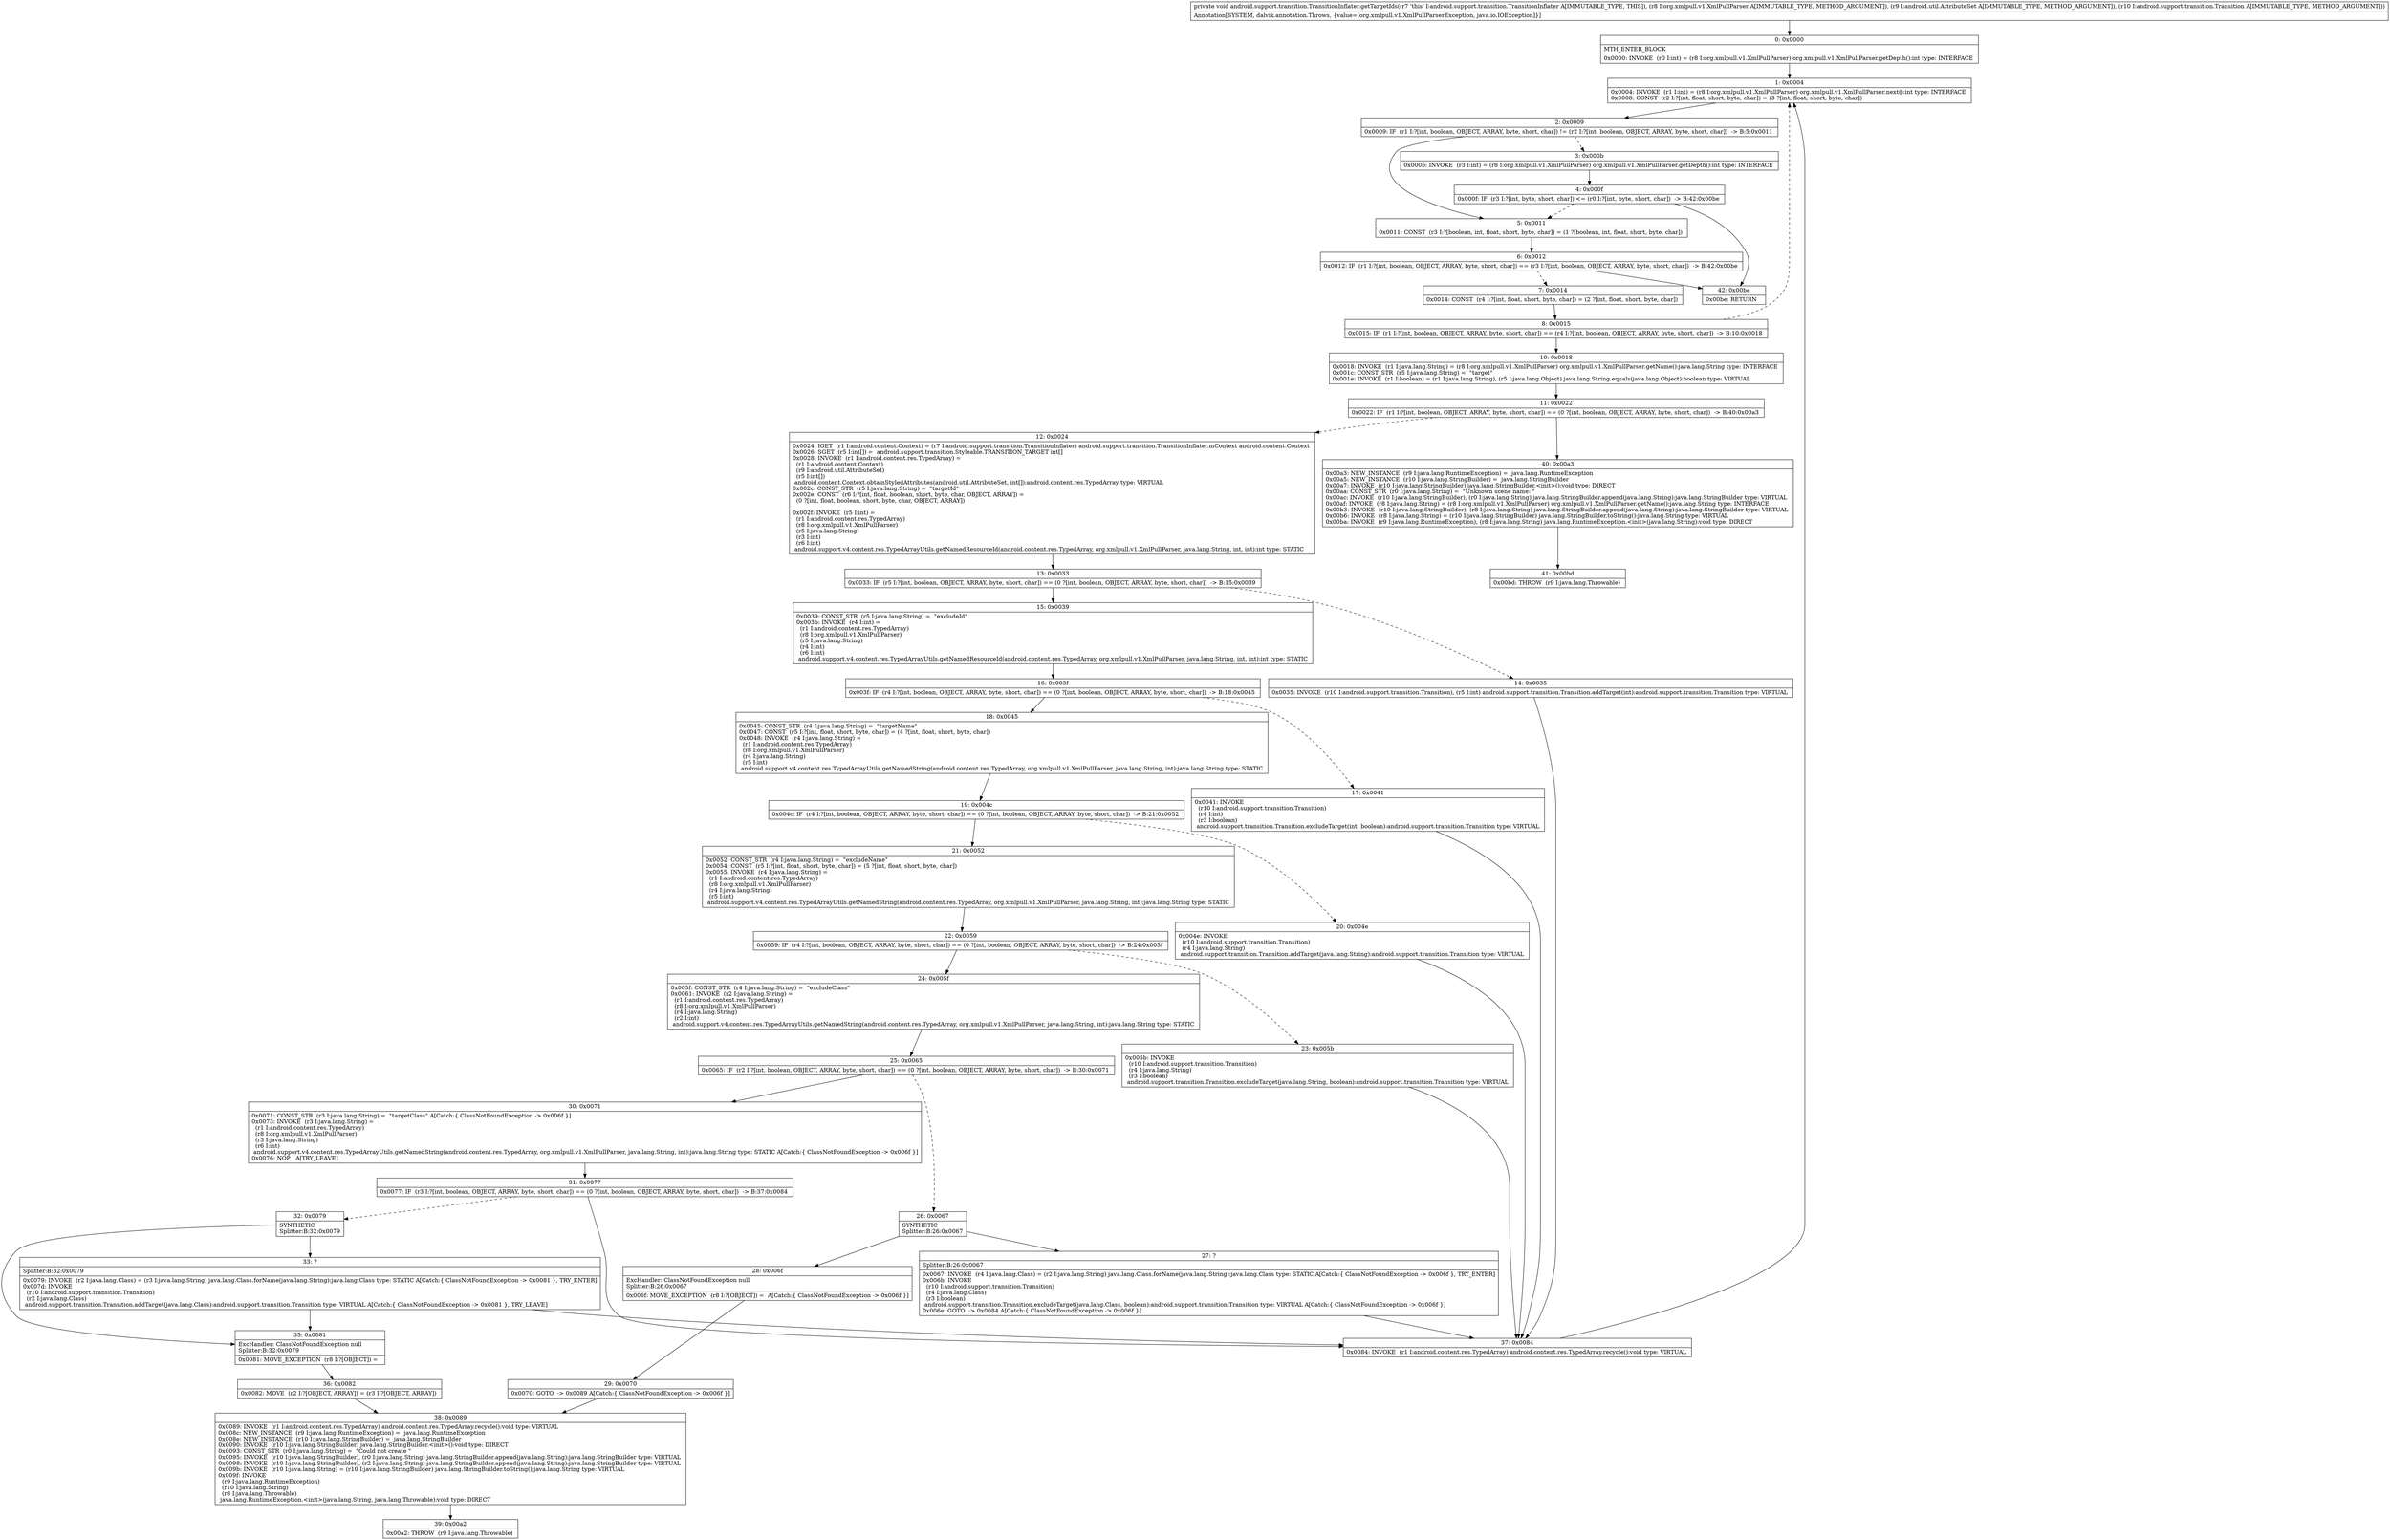 digraph "CFG forandroid.support.transition.TransitionInflater.getTargetIds(Lorg\/xmlpull\/v1\/XmlPullParser;Landroid\/util\/AttributeSet;Landroid\/support\/transition\/Transition;)V" {
Node_0 [shape=record,label="{0\:\ 0x0000|MTH_ENTER_BLOCK\l|0x0000: INVOKE  (r0 I:int) = (r8 I:org.xmlpull.v1.XmlPullParser) org.xmlpull.v1.XmlPullParser.getDepth():int type: INTERFACE \l}"];
Node_1 [shape=record,label="{1\:\ 0x0004|0x0004: INVOKE  (r1 I:int) = (r8 I:org.xmlpull.v1.XmlPullParser) org.xmlpull.v1.XmlPullParser.next():int type: INTERFACE \l0x0008: CONST  (r2 I:?[int, float, short, byte, char]) = (3 ?[int, float, short, byte, char]) \l}"];
Node_2 [shape=record,label="{2\:\ 0x0009|0x0009: IF  (r1 I:?[int, boolean, OBJECT, ARRAY, byte, short, char]) != (r2 I:?[int, boolean, OBJECT, ARRAY, byte, short, char])  \-\> B:5:0x0011 \l}"];
Node_3 [shape=record,label="{3\:\ 0x000b|0x000b: INVOKE  (r3 I:int) = (r8 I:org.xmlpull.v1.XmlPullParser) org.xmlpull.v1.XmlPullParser.getDepth():int type: INTERFACE \l}"];
Node_4 [shape=record,label="{4\:\ 0x000f|0x000f: IF  (r3 I:?[int, byte, short, char]) \<= (r0 I:?[int, byte, short, char])  \-\> B:42:0x00be \l}"];
Node_5 [shape=record,label="{5\:\ 0x0011|0x0011: CONST  (r3 I:?[boolean, int, float, short, byte, char]) = (1 ?[boolean, int, float, short, byte, char]) \l}"];
Node_6 [shape=record,label="{6\:\ 0x0012|0x0012: IF  (r1 I:?[int, boolean, OBJECT, ARRAY, byte, short, char]) == (r3 I:?[int, boolean, OBJECT, ARRAY, byte, short, char])  \-\> B:42:0x00be \l}"];
Node_7 [shape=record,label="{7\:\ 0x0014|0x0014: CONST  (r4 I:?[int, float, short, byte, char]) = (2 ?[int, float, short, byte, char]) \l}"];
Node_8 [shape=record,label="{8\:\ 0x0015|0x0015: IF  (r1 I:?[int, boolean, OBJECT, ARRAY, byte, short, char]) == (r4 I:?[int, boolean, OBJECT, ARRAY, byte, short, char])  \-\> B:10:0x0018 \l}"];
Node_10 [shape=record,label="{10\:\ 0x0018|0x0018: INVOKE  (r1 I:java.lang.String) = (r8 I:org.xmlpull.v1.XmlPullParser) org.xmlpull.v1.XmlPullParser.getName():java.lang.String type: INTERFACE \l0x001c: CONST_STR  (r5 I:java.lang.String) =  \"target\" \l0x001e: INVOKE  (r1 I:boolean) = (r1 I:java.lang.String), (r5 I:java.lang.Object) java.lang.String.equals(java.lang.Object):boolean type: VIRTUAL \l}"];
Node_11 [shape=record,label="{11\:\ 0x0022|0x0022: IF  (r1 I:?[int, boolean, OBJECT, ARRAY, byte, short, char]) == (0 ?[int, boolean, OBJECT, ARRAY, byte, short, char])  \-\> B:40:0x00a3 \l}"];
Node_12 [shape=record,label="{12\:\ 0x0024|0x0024: IGET  (r1 I:android.content.Context) = (r7 I:android.support.transition.TransitionInflater) android.support.transition.TransitionInflater.mContext android.content.Context \l0x0026: SGET  (r5 I:int[]) =  android.support.transition.Styleable.TRANSITION_TARGET int[] \l0x0028: INVOKE  (r1 I:android.content.res.TypedArray) = \l  (r1 I:android.content.Context)\l  (r9 I:android.util.AttributeSet)\l  (r5 I:int[])\l android.content.Context.obtainStyledAttributes(android.util.AttributeSet, int[]):android.content.res.TypedArray type: VIRTUAL \l0x002c: CONST_STR  (r5 I:java.lang.String) =  \"targetId\" \l0x002e: CONST  (r6 I:?[int, float, boolean, short, byte, char, OBJECT, ARRAY]) = \l  (0 ?[int, float, boolean, short, byte, char, OBJECT, ARRAY])\l \l0x002f: INVOKE  (r5 I:int) = \l  (r1 I:android.content.res.TypedArray)\l  (r8 I:org.xmlpull.v1.XmlPullParser)\l  (r5 I:java.lang.String)\l  (r3 I:int)\l  (r6 I:int)\l android.support.v4.content.res.TypedArrayUtils.getNamedResourceId(android.content.res.TypedArray, org.xmlpull.v1.XmlPullParser, java.lang.String, int, int):int type: STATIC \l}"];
Node_13 [shape=record,label="{13\:\ 0x0033|0x0033: IF  (r5 I:?[int, boolean, OBJECT, ARRAY, byte, short, char]) == (0 ?[int, boolean, OBJECT, ARRAY, byte, short, char])  \-\> B:15:0x0039 \l}"];
Node_14 [shape=record,label="{14\:\ 0x0035|0x0035: INVOKE  (r10 I:android.support.transition.Transition), (r5 I:int) android.support.transition.Transition.addTarget(int):android.support.transition.Transition type: VIRTUAL \l}"];
Node_15 [shape=record,label="{15\:\ 0x0039|0x0039: CONST_STR  (r5 I:java.lang.String) =  \"excludeId\" \l0x003b: INVOKE  (r4 I:int) = \l  (r1 I:android.content.res.TypedArray)\l  (r8 I:org.xmlpull.v1.XmlPullParser)\l  (r5 I:java.lang.String)\l  (r4 I:int)\l  (r6 I:int)\l android.support.v4.content.res.TypedArrayUtils.getNamedResourceId(android.content.res.TypedArray, org.xmlpull.v1.XmlPullParser, java.lang.String, int, int):int type: STATIC \l}"];
Node_16 [shape=record,label="{16\:\ 0x003f|0x003f: IF  (r4 I:?[int, boolean, OBJECT, ARRAY, byte, short, char]) == (0 ?[int, boolean, OBJECT, ARRAY, byte, short, char])  \-\> B:18:0x0045 \l}"];
Node_17 [shape=record,label="{17\:\ 0x0041|0x0041: INVOKE  \l  (r10 I:android.support.transition.Transition)\l  (r4 I:int)\l  (r3 I:boolean)\l android.support.transition.Transition.excludeTarget(int, boolean):android.support.transition.Transition type: VIRTUAL \l}"];
Node_18 [shape=record,label="{18\:\ 0x0045|0x0045: CONST_STR  (r4 I:java.lang.String) =  \"targetName\" \l0x0047: CONST  (r5 I:?[int, float, short, byte, char]) = (4 ?[int, float, short, byte, char]) \l0x0048: INVOKE  (r4 I:java.lang.String) = \l  (r1 I:android.content.res.TypedArray)\l  (r8 I:org.xmlpull.v1.XmlPullParser)\l  (r4 I:java.lang.String)\l  (r5 I:int)\l android.support.v4.content.res.TypedArrayUtils.getNamedString(android.content.res.TypedArray, org.xmlpull.v1.XmlPullParser, java.lang.String, int):java.lang.String type: STATIC \l}"];
Node_19 [shape=record,label="{19\:\ 0x004c|0x004c: IF  (r4 I:?[int, boolean, OBJECT, ARRAY, byte, short, char]) == (0 ?[int, boolean, OBJECT, ARRAY, byte, short, char])  \-\> B:21:0x0052 \l}"];
Node_20 [shape=record,label="{20\:\ 0x004e|0x004e: INVOKE  \l  (r10 I:android.support.transition.Transition)\l  (r4 I:java.lang.String)\l android.support.transition.Transition.addTarget(java.lang.String):android.support.transition.Transition type: VIRTUAL \l}"];
Node_21 [shape=record,label="{21\:\ 0x0052|0x0052: CONST_STR  (r4 I:java.lang.String) =  \"excludeName\" \l0x0054: CONST  (r5 I:?[int, float, short, byte, char]) = (5 ?[int, float, short, byte, char]) \l0x0055: INVOKE  (r4 I:java.lang.String) = \l  (r1 I:android.content.res.TypedArray)\l  (r8 I:org.xmlpull.v1.XmlPullParser)\l  (r4 I:java.lang.String)\l  (r5 I:int)\l android.support.v4.content.res.TypedArrayUtils.getNamedString(android.content.res.TypedArray, org.xmlpull.v1.XmlPullParser, java.lang.String, int):java.lang.String type: STATIC \l}"];
Node_22 [shape=record,label="{22\:\ 0x0059|0x0059: IF  (r4 I:?[int, boolean, OBJECT, ARRAY, byte, short, char]) == (0 ?[int, boolean, OBJECT, ARRAY, byte, short, char])  \-\> B:24:0x005f \l}"];
Node_23 [shape=record,label="{23\:\ 0x005b|0x005b: INVOKE  \l  (r10 I:android.support.transition.Transition)\l  (r4 I:java.lang.String)\l  (r3 I:boolean)\l android.support.transition.Transition.excludeTarget(java.lang.String, boolean):android.support.transition.Transition type: VIRTUAL \l}"];
Node_24 [shape=record,label="{24\:\ 0x005f|0x005f: CONST_STR  (r4 I:java.lang.String) =  \"excludeClass\" \l0x0061: INVOKE  (r2 I:java.lang.String) = \l  (r1 I:android.content.res.TypedArray)\l  (r8 I:org.xmlpull.v1.XmlPullParser)\l  (r4 I:java.lang.String)\l  (r2 I:int)\l android.support.v4.content.res.TypedArrayUtils.getNamedString(android.content.res.TypedArray, org.xmlpull.v1.XmlPullParser, java.lang.String, int):java.lang.String type: STATIC \l}"];
Node_25 [shape=record,label="{25\:\ 0x0065|0x0065: IF  (r2 I:?[int, boolean, OBJECT, ARRAY, byte, short, char]) == (0 ?[int, boolean, OBJECT, ARRAY, byte, short, char])  \-\> B:30:0x0071 \l}"];
Node_26 [shape=record,label="{26\:\ 0x0067|SYNTHETIC\lSplitter:B:26:0x0067\l}"];
Node_27 [shape=record,label="{27\:\ ?|Splitter:B:26:0x0067\l|0x0067: INVOKE  (r4 I:java.lang.Class) = (r2 I:java.lang.String) java.lang.Class.forName(java.lang.String):java.lang.Class type: STATIC A[Catch:\{ ClassNotFoundException \-\> 0x006f \}, TRY_ENTER]\l0x006b: INVOKE  \l  (r10 I:android.support.transition.Transition)\l  (r4 I:java.lang.Class)\l  (r3 I:boolean)\l android.support.transition.Transition.excludeTarget(java.lang.Class, boolean):android.support.transition.Transition type: VIRTUAL A[Catch:\{ ClassNotFoundException \-\> 0x006f \}]\l0x006e: GOTO  \-\> 0x0084 A[Catch:\{ ClassNotFoundException \-\> 0x006f \}]\l}"];
Node_28 [shape=record,label="{28\:\ 0x006f|ExcHandler: ClassNotFoundException null\lSplitter:B:26:0x0067\l|0x006f: MOVE_EXCEPTION  (r8 I:?[OBJECT]) =  A[Catch:\{ ClassNotFoundException \-\> 0x006f \}]\l}"];
Node_29 [shape=record,label="{29\:\ 0x0070|0x0070: GOTO  \-\> 0x0089 A[Catch:\{ ClassNotFoundException \-\> 0x006f \}]\l}"];
Node_30 [shape=record,label="{30\:\ 0x0071|0x0071: CONST_STR  (r3 I:java.lang.String) =  \"targetClass\" A[Catch:\{ ClassNotFoundException \-\> 0x006f \}]\l0x0073: INVOKE  (r3 I:java.lang.String) = \l  (r1 I:android.content.res.TypedArray)\l  (r8 I:org.xmlpull.v1.XmlPullParser)\l  (r3 I:java.lang.String)\l  (r6 I:int)\l android.support.v4.content.res.TypedArrayUtils.getNamedString(android.content.res.TypedArray, org.xmlpull.v1.XmlPullParser, java.lang.String, int):java.lang.String type: STATIC A[Catch:\{ ClassNotFoundException \-\> 0x006f \}]\l0x0076: NOP   A[TRY_LEAVE]\l}"];
Node_31 [shape=record,label="{31\:\ 0x0077|0x0077: IF  (r3 I:?[int, boolean, OBJECT, ARRAY, byte, short, char]) == (0 ?[int, boolean, OBJECT, ARRAY, byte, short, char])  \-\> B:37:0x0084 \l}"];
Node_32 [shape=record,label="{32\:\ 0x0079|SYNTHETIC\lSplitter:B:32:0x0079\l}"];
Node_33 [shape=record,label="{33\:\ ?|Splitter:B:32:0x0079\l|0x0079: INVOKE  (r2 I:java.lang.Class) = (r3 I:java.lang.String) java.lang.Class.forName(java.lang.String):java.lang.Class type: STATIC A[Catch:\{ ClassNotFoundException \-\> 0x0081 \}, TRY_ENTER]\l0x007d: INVOKE  \l  (r10 I:android.support.transition.Transition)\l  (r2 I:java.lang.Class)\l android.support.transition.Transition.addTarget(java.lang.Class):android.support.transition.Transition type: VIRTUAL A[Catch:\{ ClassNotFoundException \-\> 0x0081 \}, TRY_LEAVE]\l}"];
Node_35 [shape=record,label="{35\:\ 0x0081|ExcHandler: ClassNotFoundException null\lSplitter:B:32:0x0079\l|0x0081: MOVE_EXCEPTION  (r8 I:?[OBJECT]) =  \l}"];
Node_36 [shape=record,label="{36\:\ 0x0082|0x0082: MOVE  (r2 I:?[OBJECT, ARRAY]) = (r3 I:?[OBJECT, ARRAY]) \l}"];
Node_37 [shape=record,label="{37\:\ 0x0084|0x0084: INVOKE  (r1 I:android.content.res.TypedArray) android.content.res.TypedArray.recycle():void type: VIRTUAL \l}"];
Node_38 [shape=record,label="{38\:\ 0x0089|0x0089: INVOKE  (r1 I:android.content.res.TypedArray) android.content.res.TypedArray.recycle():void type: VIRTUAL \l0x008c: NEW_INSTANCE  (r9 I:java.lang.RuntimeException) =  java.lang.RuntimeException \l0x008e: NEW_INSTANCE  (r10 I:java.lang.StringBuilder) =  java.lang.StringBuilder \l0x0090: INVOKE  (r10 I:java.lang.StringBuilder) java.lang.StringBuilder.\<init\>():void type: DIRECT \l0x0093: CONST_STR  (r0 I:java.lang.String) =  \"Could not create \" \l0x0095: INVOKE  (r10 I:java.lang.StringBuilder), (r0 I:java.lang.String) java.lang.StringBuilder.append(java.lang.String):java.lang.StringBuilder type: VIRTUAL \l0x0098: INVOKE  (r10 I:java.lang.StringBuilder), (r2 I:java.lang.String) java.lang.StringBuilder.append(java.lang.String):java.lang.StringBuilder type: VIRTUAL \l0x009b: INVOKE  (r10 I:java.lang.String) = (r10 I:java.lang.StringBuilder) java.lang.StringBuilder.toString():java.lang.String type: VIRTUAL \l0x009f: INVOKE  \l  (r9 I:java.lang.RuntimeException)\l  (r10 I:java.lang.String)\l  (r8 I:java.lang.Throwable)\l java.lang.RuntimeException.\<init\>(java.lang.String, java.lang.Throwable):void type: DIRECT \l}"];
Node_39 [shape=record,label="{39\:\ 0x00a2|0x00a2: THROW  (r9 I:java.lang.Throwable) \l}"];
Node_40 [shape=record,label="{40\:\ 0x00a3|0x00a3: NEW_INSTANCE  (r9 I:java.lang.RuntimeException) =  java.lang.RuntimeException \l0x00a5: NEW_INSTANCE  (r10 I:java.lang.StringBuilder) =  java.lang.StringBuilder \l0x00a7: INVOKE  (r10 I:java.lang.StringBuilder) java.lang.StringBuilder.\<init\>():void type: DIRECT \l0x00aa: CONST_STR  (r0 I:java.lang.String) =  \"Unknown scene name: \" \l0x00ac: INVOKE  (r10 I:java.lang.StringBuilder), (r0 I:java.lang.String) java.lang.StringBuilder.append(java.lang.String):java.lang.StringBuilder type: VIRTUAL \l0x00af: INVOKE  (r8 I:java.lang.String) = (r8 I:org.xmlpull.v1.XmlPullParser) org.xmlpull.v1.XmlPullParser.getName():java.lang.String type: INTERFACE \l0x00b3: INVOKE  (r10 I:java.lang.StringBuilder), (r8 I:java.lang.String) java.lang.StringBuilder.append(java.lang.String):java.lang.StringBuilder type: VIRTUAL \l0x00b6: INVOKE  (r8 I:java.lang.String) = (r10 I:java.lang.StringBuilder) java.lang.StringBuilder.toString():java.lang.String type: VIRTUAL \l0x00ba: INVOKE  (r9 I:java.lang.RuntimeException), (r8 I:java.lang.String) java.lang.RuntimeException.\<init\>(java.lang.String):void type: DIRECT \l}"];
Node_41 [shape=record,label="{41\:\ 0x00bd|0x00bd: THROW  (r9 I:java.lang.Throwable) \l}"];
Node_42 [shape=record,label="{42\:\ 0x00be|0x00be: RETURN   \l}"];
MethodNode[shape=record,label="{private void android.support.transition.TransitionInflater.getTargetIds((r7 'this' I:android.support.transition.TransitionInflater A[IMMUTABLE_TYPE, THIS]), (r8 I:org.xmlpull.v1.XmlPullParser A[IMMUTABLE_TYPE, METHOD_ARGUMENT]), (r9 I:android.util.AttributeSet A[IMMUTABLE_TYPE, METHOD_ARGUMENT]), (r10 I:android.support.transition.Transition A[IMMUTABLE_TYPE, METHOD_ARGUMENT]))  | Annotation[SYSTEM, dalvik.annotation.Throws, \{value=[org.xmlpull.v1.XmlPullParserException, java.io.IOException]\}]\l}"];
MethodNode -> Node_0;
Node_0 -> Node_1;
Node_1 -> Node_2;
Node_2 -> Node_3[style=dashed];
Node_2 -> Node_5;
Node_3 -> Node_4;
Node_4 -> Node_5[style=dashed];
Node_4 -> Node_42;
Node_5 -> Node_6;
Node_6 -> Node_7[style=dashed];
Node_6 -> Node_42;
Node_7 -> Node_8;
Node_8 -> Node_10;
Node_8 -> Node_1[style=dashed];
Node_10 -> Node_11;
Node_11 -> Node_12[style=dashed];
Node_11 -> Node_40;
Node_12 -> Node_13;
Node_13 -> Node_14[style=dashed];
Node_13 -> Node_15;
Node_14 -> Node_37;
Node_15 -> Node_16;
Node_16 -> Node_17[style=dashed];
Node_16 -> Node_18;
Node_17 -> Node_37;
Node_18 -> Node_19;
Node_19 -> Node_20[style=dashed];
Node_19 -> Node_21;
Node_20 -> Node_37;
Node_21 -> Node_22;
Node_22 -> Node_23[style=dashed];
Node_22 -> Node_24;
Node_23 -> Node_37;
Node_24 -> Node_25;
Node_25 -> Node_26[style=dashed];
Node_25 -> Node_30;
Node_26 -> Node_27;
Node_26 -> Node_28;
Node_27 -> Node_37;
Node_28 -> Node_29;
Node_29 -> Node_38;
Node_30 -> Node_31;
Node_31 -> Node_32[style=dashed];
Node_31 -> Node_37;
Node_32 -> Node_33;
Node_32 -> Node_35;
Node_33 -> Node_35;
Node_33 -> Node_37;
Node_35 -> Node_36;
Node_36 -> Node_38;
Node_37 -> Node_1;
Node_38 -> Node_39;
Node_40 -> Node_41;
}

